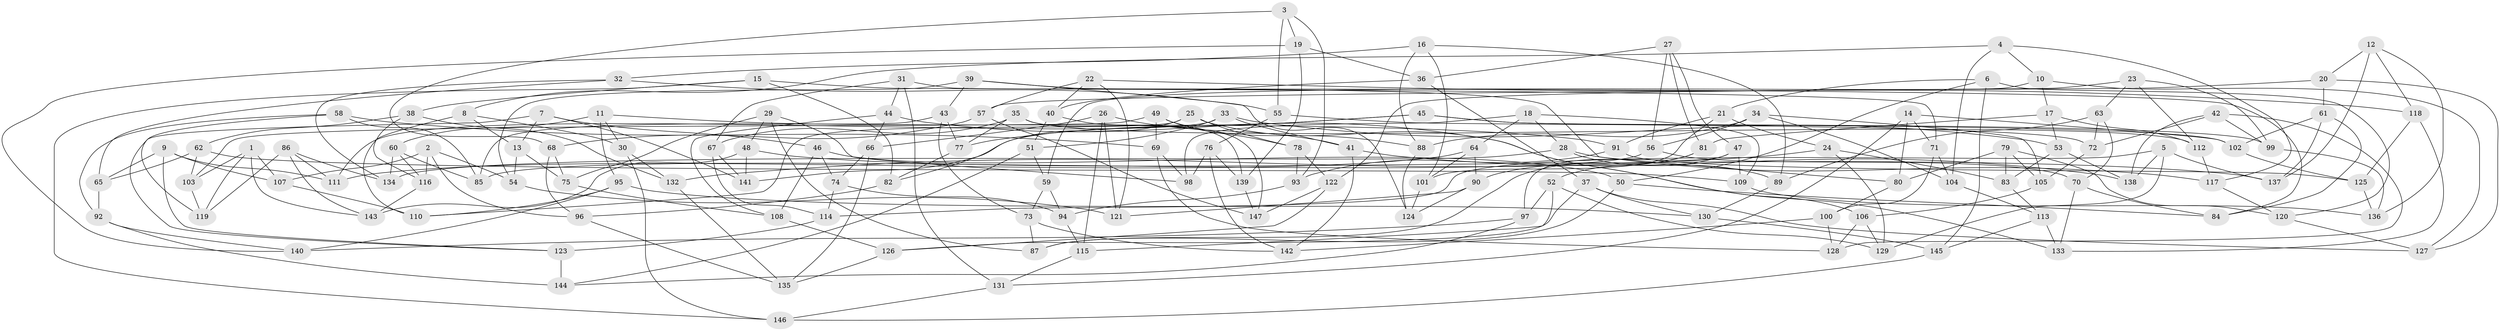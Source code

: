 // Generated by graph-tools (version 1.1) at 2025/59/03/09/25 04:59:06]
// undirected, 147 vertices, 294 edges
graph export_dot {
graph [start="1"]
  node [color=gray90,style=filled];
  1;
  2;
  3;
  4;
  5;
  6;
  7;
  8;
  9;
  10;
  11;
  12;
  13;
  14;
  15;
  16;
  17;
  18;
  19;
  20;
  21;
  22;
  23;
  24;
  25;
  26;
  27;
  28;
  29;
  30;
  31;
  32;
  33;
  34;
  35;
  36;
  37;
  38;
  39;
  40;
  41;
  42;
  43;
  44;
  45;
  46;
  47;
  48;
  49;
  50;
  51;
  52;
  53;
  54;
  55;
  56;
  57;
  58;
  59;
  60;
  61;
  62;
  63;
  64;
  65;
  66;
  67;
  68;
  69;
  70;
  71;
  72;
  73;
  74;
  75;
  76;
  77;
  78;
  79;
  80;
  81;
  82;
  83;
  84;
  85;
  86;
  87;
  88;
  89;
  90;
  91;
  92;
  93;
  94;
  95;
  96;
  97;
  98;
  99;
  100;
  101;
  102;
  103;
  104;
  105;
  106;
  107;
  108;
  109;
  110;
  111;
  112;
  113;
  114;
  115;
  116;
  117;
  118;
  119;
  120;
  121;
  122;
  123;
  124;
  125;
  126;
  127;
  128;
  129;
  130;
  131;
  132;
  133;
  134;
  135;
  136;
  137;
  138;
  139;
  140;
  141;
  142;
  143;
  144;
  145;
  146;
  147;
  1 -- 103;
  1 -- 119;
  1 -- 107;
  1 -- 143;
  2 -- 116;
  2 -- 107;
  2 -- 54;
  2 -- 96;
  3 -- 19;
  3 -- 93;
  3 -- 55;
  3 -- 68;
  4 -- 117;
  4 -- 10;
  4 -- 104;
  4 -- 8;
  5 -- 138;
  5 -- 129;
  5 -- 137;
  5 -- 114;
  6 -- 120;
  6 -- 21;
  6 -- 50;
  6 -- 145;
  7 -- 46;
  7 -- 123;
  7 -- 141;
  7 -- 13;
  8 -- 110;
  8 -- 30;
  8 -- 13;
  9 -- 111;
  9 -- 123;
  9 -- 65;
  9 -- 107;
  10 -- 59;
  10 -- 17;
  10 -- 127;
  11 -- 60;
  11 -- 30;
  11 -- 95;
  11 -- 91;
  12 -- 20;
  12 -- 118;
  12 -- 136;
  12 -- 137;
  13 -- 75;
  13 -- 54;
  14 -- 80;
  14 -- 71;
  14 -- 102;
  14 -- 131;
  15 -- 38;
  15 -- 146;
  15 -- 84;
  15 -- 82;
  16 -- 88;
  16 -- 32;
  16 -- 101;
  16 -- 89;
  17 -- 81;
  17 -- 112;
  17 -- 53;
  18 -- 28;
  18 -- 64;
  18 -- 109;
  18 -- 98;
  19 -- 139;
  19 -- 140;
  19 -- 36;
  20 -- 61;
  20 -- 127;
  20 -- 57;
  21 -- 24;
  21 -- 91;
  21 -- 101;
  22 -- 118;
  22 -- 121;
  22 -- 57;
  22 -- 40;
  23 -- 112;
  23 -- 122;
  23 -- 99;
  23 -- 63;
  24 -- 132;
  24 -- 129;
  24 -- 83;
  25 -- 82;
  25 -- 106;
  25 -- 110;
  25 -- 78;
  26 -- 115;
  26 -- 121;
  26 -- 66;
  26 -- 41;
  27 -- 56;
  27 -- 47;
  27 -- 36;
  27 -- 81;
  28 -- 117;
  28 -- 89;
  28 -- 134;
  29 -- 98;
  29 -- 48;
  29 -- 75;
  29 -- 87;
  30 -- 132;
  30 -- 146;
  31 -- 71;
  31 -- 67;
  31 -- 44;
  31 -- 131;
  32 -- 134;
  32 -- 55;
  32 -- 65;
  33 -- 51;
  33 -- 53;
  33 -- 111;
  33 -- 41;
  34 -- 56;
  34 -- 88;
  34 -- 104;
  34 -- 105;
  35 -- 112;
  35 -- 77;
  35 -- 67;
  35 -- 139;
  36 -- 37;
  36 -- 40;
  37 -- 127;
  37 -- 130;
  37 -- 126;
  38 -- 132;
  38 -- 62;
  38 -- 116;
  39 -- 43;
  39 -- 124;
  39 -- 80;
  39 -- 54;
  40 -- 147;
  40 -- 51;
  41 -- 142;
  41 -- 138;
  42 -- 99;
  42 -- 138;
  42 -- 128;
  42 -- 72;
  43 -- 85;
  43 -- 77;
  43 -- 73;
  44 -- 108;
  44 -- 66;
  44 -- 133;
  45 -- 99;
  45 -- 102;
  45 -- 77;
  45 -- 141;
  46 -- 74;
  46 -- 50;
  46 -- 108;
  47 -- 52;
  47 -- 97;
  47 -- 109;
  48 -- 141;
  48 -- 143;
  48 -- 137;
  49 -- 103;
  49 -- 88;
  49 -- 78;
  49 -- 69;
  50 -- 84;
  50 -- 87;
  51 -- 59;
  51 -- 144;
  52 -- 97;
  52 -- 115;
  52 -- 129;
  53 -- 138;
  53 -- 83;
  54 -- 121;
  55 -- 72;
  55 -- 76;
  56 -- 85;
  56 -- 70;
  57 -- 68;
  57 -- 147;
  58 -- 69;
  58 -- 92;
  58 -- 119;
  58 -- 85;
  59 -- 73;
  59 -- 94;
  60 -- 134;
  60 -- 116;
  60 -- 85;
  61 -- 102;
  61 -- 137;
  61 -- 84;
  62 -- 103;
  62 -- 65;
  62 -- 109;
  63 -- 89;
  63 -- 72;
  63 -- 70;
  64 -- 101;
  64 -- 111;
  64 -- 90;
  65 -- 92;
  66 -- 135;
  66 -- 74;
  67 -- 114;
  67 -- 141;
  68 -- 96;
  68 -- 75;
  69 -- 128;
  69 -- 98;
  70 -- 84;
  70 -- 133;
  71 -- 100;
  71 -- 104;
  72 -- 105;
  73 -- 87;
  73 -- 142;
  74 -- 114;
  74 -- 94;
  75 -- 108;
  76 -- 142;
  76 -- 139;
  76 -- 98;
  77 -- 82;
  78 -- 93;
  78 -- 122;
  79 -- 83;
  79 -- 105;
  79 -- 120;
  79 -- 80;
  80 -- 100;
  81 -- 87;
  81 -- 90;
  82 -- 96;
  83 -- 113;
  86 -- 111;
  86 -- 119;
  86 -- 134;
  86 -- 143;
  88 -- 124;
  89 -- 130;
  90 -- 121;
  90 -- 124;
  91 -- 93;
  91 -- 125;
  92 -- 140;
  92 -- 144;
  93 -- 94;
  94 -- 115;
  95 -- 130;
  95 -- 110;
  95 -- 140;
  96 -- 135;
  97 -- 144;
  97 -- 140;
  99 -- 136;
  100 -- 128;
  100 -- 142;
  101 -- 124;
  102 -- 125;
  103 -- 119;
  104 -- 113;
  105 -- 106;
  106 -- 128;
  106 -- 129;
  107 -- 110;
  108 -- 126;
  109 -- 136;
  112 -- 117;
  113 -- 133;
  113 -- 145;
  114 -- 123;
  115 -- 131;
  116 -- 143;
  117 -- 120;
  118 -- 133;
  118 -- 125;
  120 -- 127;
  122 -- 126;
  122 -- 147;
  123 -- 144;
  125 -- 136;
  126 -- 135;
  130 -- 145;
  131 -- 146;
  132 -- 135;
  139 -- 147;
  145 -- 146;
}
